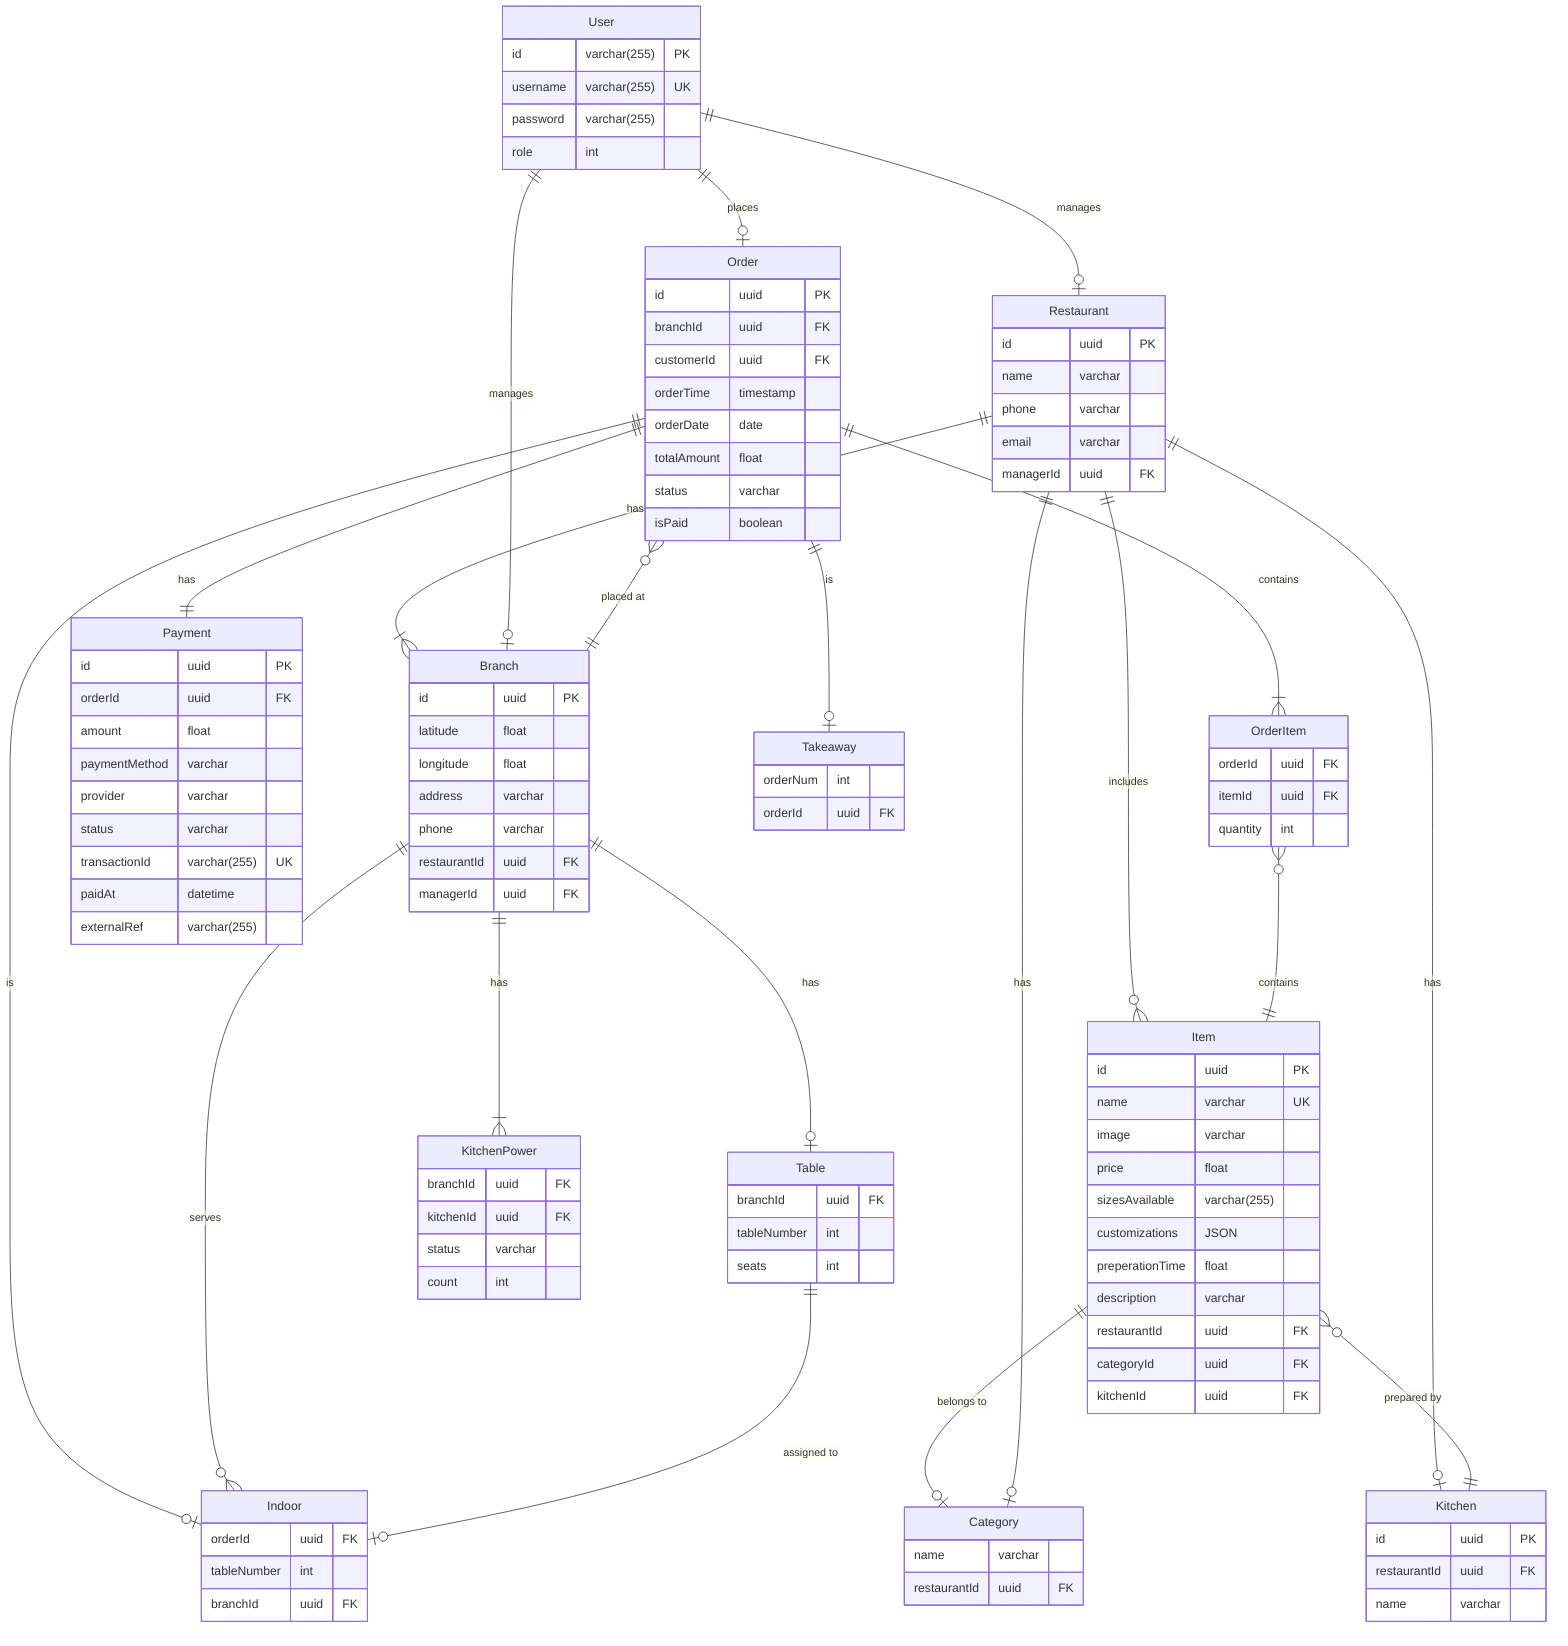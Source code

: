 erDiagram
    
    User {
        id varchar(255) PK
        username varchar(255) UK
        password varchar(255)
        role int
    }

    Restaurant {
        id uuid PK
        name varchar 
        phone varchar
        email varchar
        managerId uuid FK
    }

    Branch {
        id uuid PK
        latitude float
        longitude float
        address varchar
        phone varchar
        restaurantId uuid FK
        managerId uuid FK
    }

    Item {
        id uuid PK
        name varchar UK
        image varchar
        price float
        sizesAvailable varchar(255)
        customizations JSON
        preperationTime float
        description varchar
        restaurantId uuid FK
        categoryId uuid FK
        kitchenId uuid FK
    }
    
    Category {
        name varchar
        restaurantId uuid FK
    }

    Table {
        branchId uuid FK
        tableNumber int
        seats int
    }

    Kitchen {
        id uuid PK
        restaurantId uuid FK
        name varchar
    }

    KitchenPower {
        branchId uuid FK
        kitchenId uuid FK
        status varchar
        count int
    }

    Order {
        id uuid PK
        branchId uuid FK
        customerId uuid FK
        orderTime timestamp
        orderDate date
        totalAmount float
        status varchar
        isPaid boolean
    }

    Payment {
        id uuid PK
        orderId uuid FK
        amount float
        paymentMethod varchar
        provider varchar
        status varchar
        transactionId varchar(255) UK
        paidAt datetime
        externalRef varchar(255)
    }

    OrderItem {
        orderId uuid FK
        itemId uuid FK
        quantity int
    }

    Takeaway {
        orderNum int
        orderId uuid FK
    }

    Indoor {
        orderId uuid FK
        tableNumber int
        branchId uuid FK
    }

    Restaurant ||--|{ Branch : has
    Restaurant ||--o{ Item : includes
    User ||--o| Restaurant : manages
    User ||--o| Branch : manages
    Item ||--o| Category : "belongs to"
    Restaurant ||--o| Category : "has"
    Branch ||--o| Table : has
    Restaurant ||--o| Kitchen : has
    Branch ||--|{ KitchenPower : has
    Item o{ --|| Kitchen : "prepared by"
    User ||--o| Order : places
    Order ||--|{ OrderItem : contains
    Order ||--o| Takeaway : "is"
    Order ||--o| Indoor : "is"
    Branch ||--o{ Indoor : "serves"
    Table ||--o| Indoor : "assigned to"
    Order o{ -- || Branch : "placed at"
    OrderItem o{--|| Item : "contains"
    Order ||--|| Payment : "has"